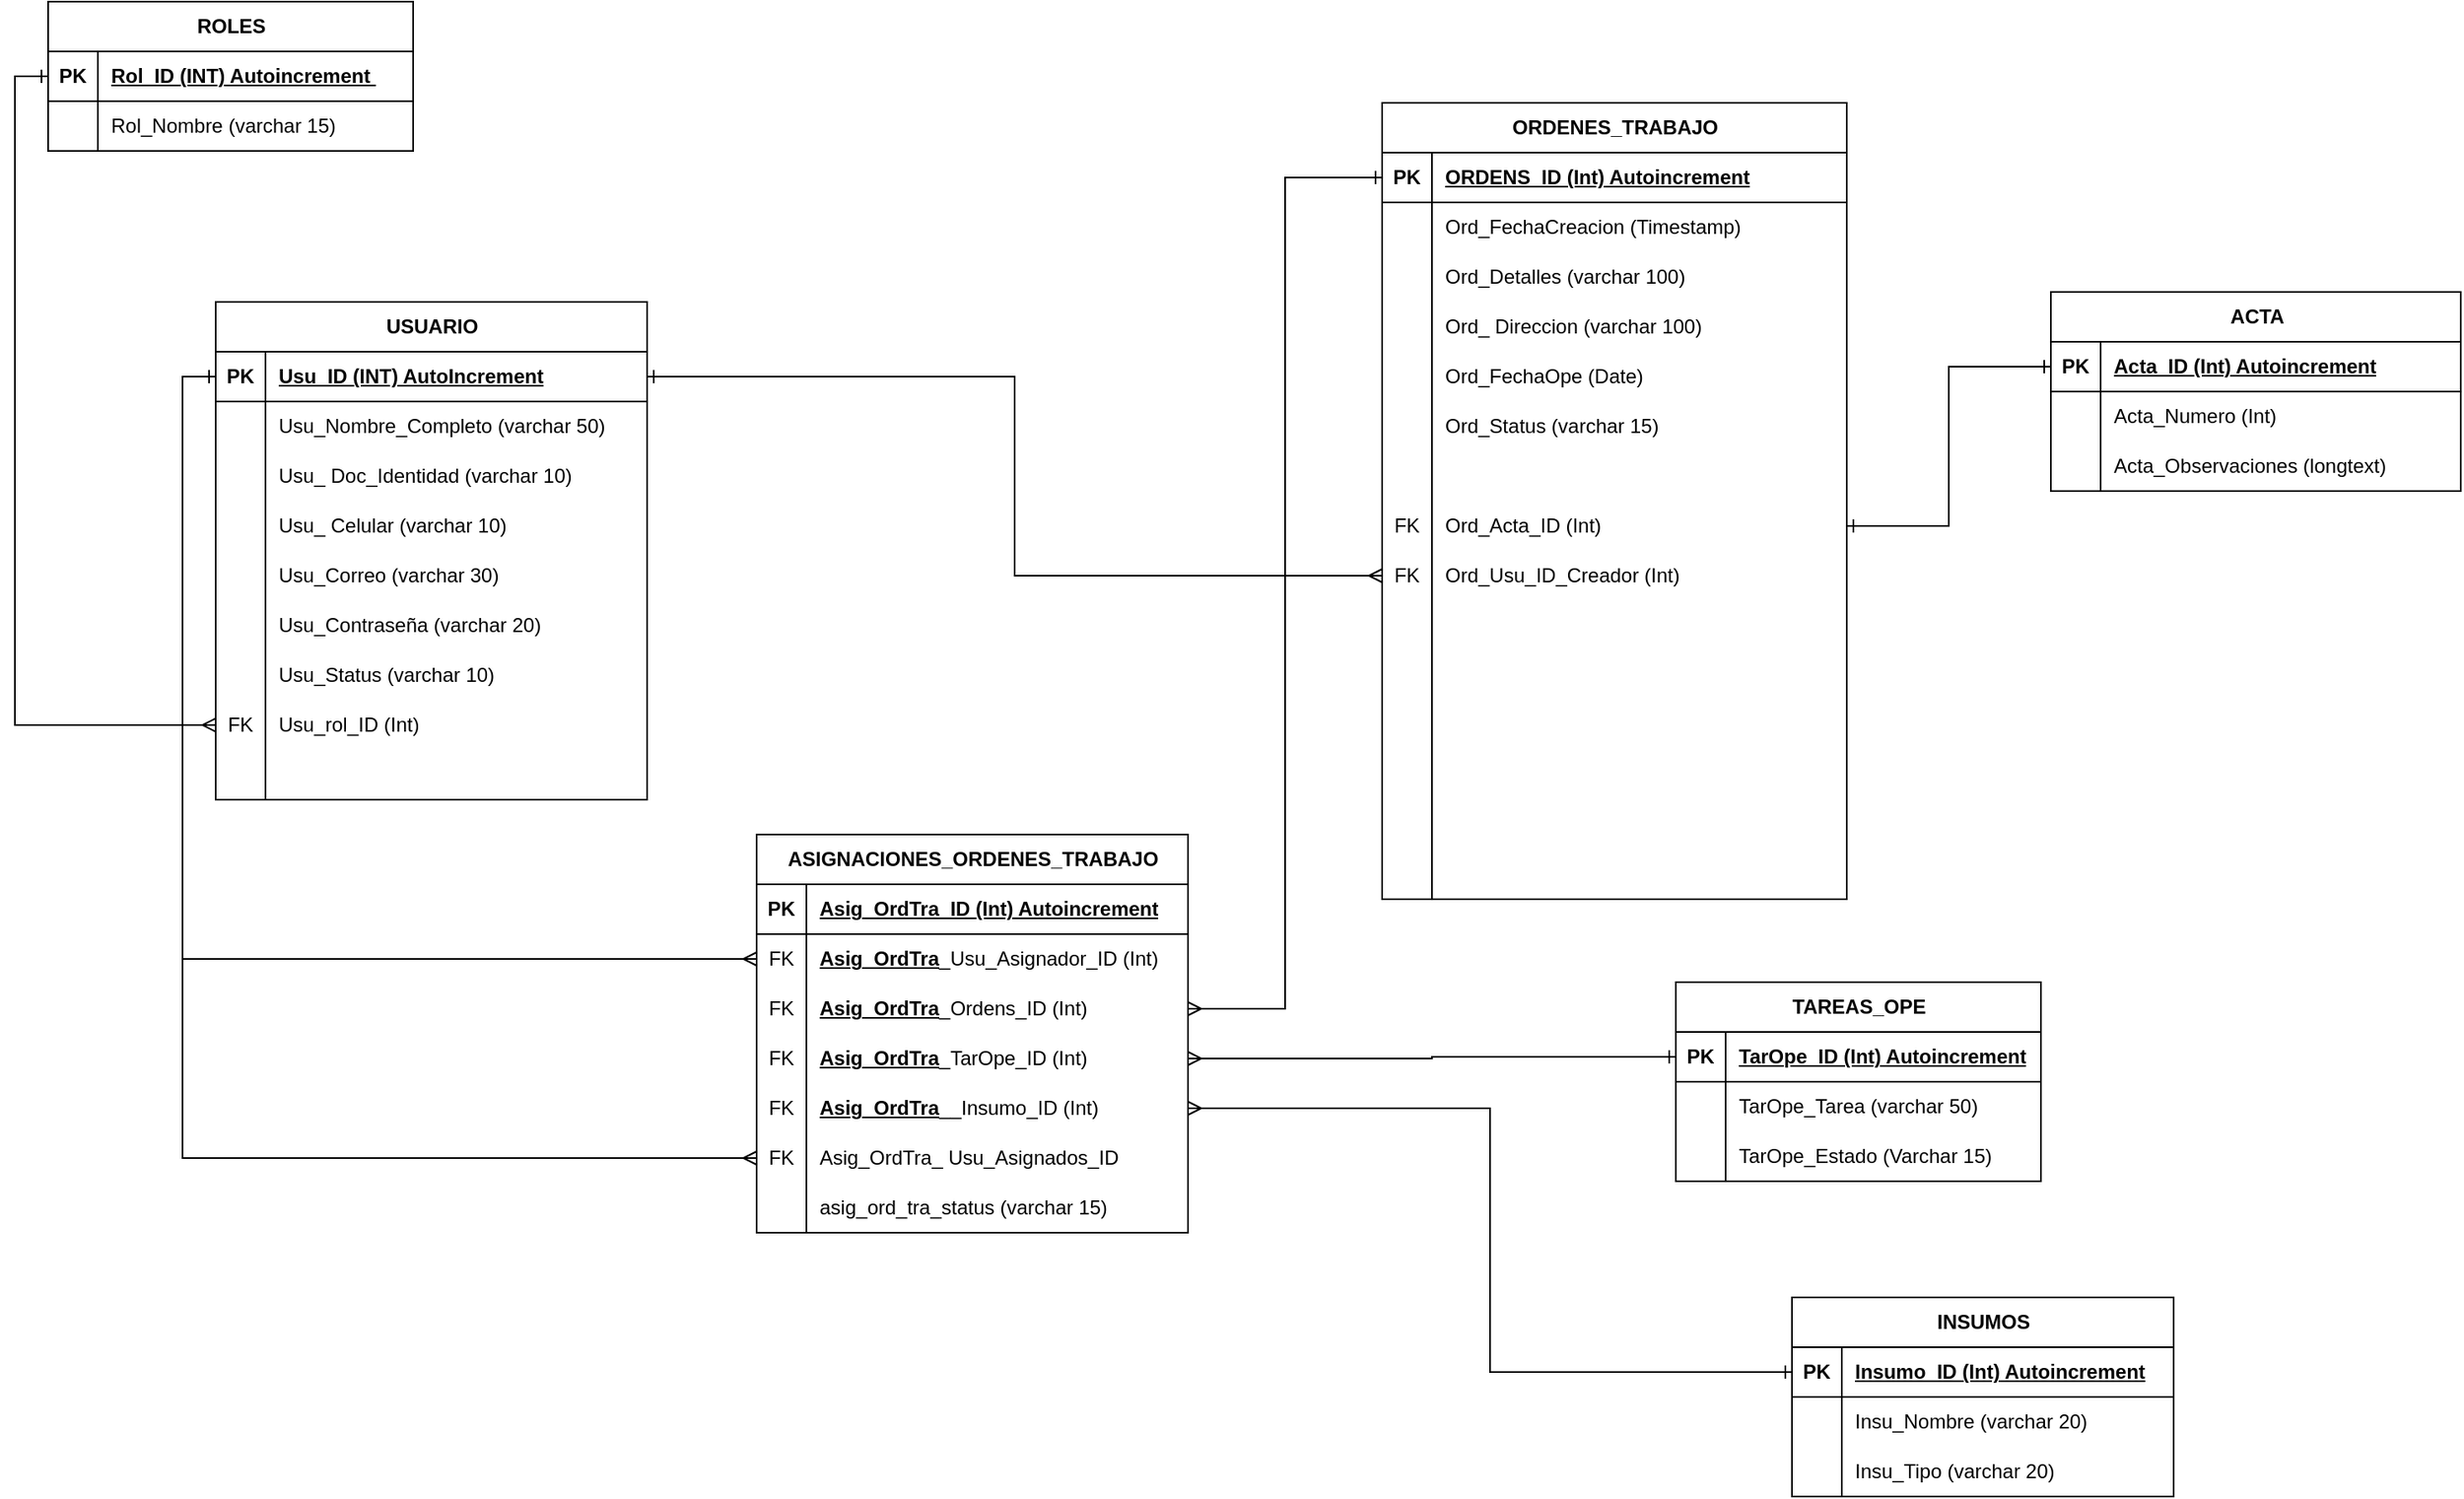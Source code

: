 <mxfile version="28.0.7">
  <diagram name="Página-1" id="JYZDpIAb-NuVrdVLog4q">
    <mxGraphModel dx="1773" dy="945" grid="0" gridSize="10" guides="1" tooltips="1" connect="1" arrows="1" fold="1" page="0" pageScale="1" pageWidth="1200" pageHeight="1920" background="none" math="0" shadow="0">
      <root>
        <mxCell id="0" />
        <mxCell id="1" parent="0" />
        <mxCell id="l03c7asjskJyUu1pIkQT-1" value="USUARIO" style="shape=table;startSize=30;container=1;collapsible=1;childLayout=tableLayout;fixedRows=1;rowLines=0;fontStyle=1;align=center;resizeLast=1;html=1;" parent="1" vertex="1">
          <mxGeometry x="180" y="230" width="260" height="300" as="geometry" />
        </mxCell>
        <mxCell id="l03c7asjskJyUu1pIkQT-2" value="" style="shape=tableRow;horizontal=0;startSize=0;swimlaneHead=0;swimlaneBody=0;fillColor=none;collapsible=0;dropTarget=0;points=[[0,0.5],[1,0.5]];portConstraint=eastwest;top=0;left=0;right=0;bottom=1;" parent="l03c7asjskJyUu1pIkQT-1" vertex="1">
          <mxGeometry y="30" width="260" height="30" as="geometry" />
        </mxCell>
        <mxCell id="l03c7asjskJyUu1pIkQT-3" value="PK" style="shape=partialRectangle;connectable=0;fillColor=none;top=0;left=0;bottom=0;right=0;fontStyle=1;overflow=hidden;whiteSpace=wrap;html=1;" parent="l03c7asjskJyUu1pIkQT-2" vertex="1">
          <mxGeometry width="30" height="30" as="geometry">
            <mxRectangle width="30" height="30" as="alternateBounds" />
          </mxGeometry>
        </mxCell>
        <mxCell id="l03c7asjskJyUu1pIkQT-4" value="Usu_ID (INT) AutoIncrement" style="shape=partialRectangle;connectable=0;fillColor=none;top=0;left=0;bottom=0;right=0;align=left;spacingLeft=6;fontStyle=5;overflow=hidden;whiteSpace=wrap;html=1;" parent="l03c7asjskJyUu1pIkQT-2" vertex="1">
          <mxGeometry x="30" width="230" height="30" as="geometry">
            <mxRectangle width="230" height="30" as="alternateBounds" />
          </mxGeometry>
        </mxCell>
        <mxCell id="l03c7asjskJyUu1pIkQT-5" value="" style="shape=tableRow;horizontal=0;startSize=0;swimlaneHead=0;swimlaneBody=0;fillColor=none;collapsible=0;dropTarget=0;points=[[0,0.5],[1,0.5]];portConstraint=eastwest;top=0;left=0;right=0;bottom=0;" parent="l03c7asjskJyUu1pIkQT-1" vertex="1">
          <mxGeometry y="60" width="260" height="30" as="geometry" />
        </mxCell>
        <mxCell id="l03c7asjskJyUu1pIkQT-6" value="" style="shape=partialRectangle;connectable=0;fillColor=none;top=0;left=0;bottom=0;right=0;editable=1;overflow=hidden;whiteSpace=wrap;html=1;" parent="l03c7asjskJyUu1pIkQT-5" vertex="1">
          <mxGeometry width="30" height="30" as="geometry">
            <mxRectangle width="30" height="30" as="alternateBounds" />
          </mxGeometry>
        </mxCell>
        <mxCell id="l03c7asjskJyUu1pIkQT-7" value="Usu_Nombre_Completo (varchar 50)" style="shape=partialRectangle;connectable=0;fillColor=none;top=0;left=0;bottom=0;right=0;align=left;spacingLeft=6;overflow=hidden;whiteSpace=wrap;html=1;" parent="l03c7asjskJyUu1pIkQT-5" vertex="1">
          <mxGeometry x="30" width="230" height="30" as="geometry">
            <mxRectangle width="230" height="30" as="alternateBounds" />
          </mxGeometry>
        </mxCell>
        <mxCell id="l03c7asjskJyUu1pIkQT-8" value="" style="shape=tableRow;horizontal=0;startSize=0;swimlaneHead=0;swimlaneBody=0;fillColor=none;collapsible=0;dropTarget=0;points=[[0,0.5],[1,0.5]];portConstraint=eastwest;top=0;left=0;right=0;bottom=0;" parent="l03c7asjskJyUu1pIkQT-1" vertex="1">
          <mxGeometry y="90" width="260" height="30" as="geometry" />
        </mxCell>
        <mxCell id="l03c7asjskJyUu1pIkQT-9" value="" style="shape=partialRectangle;connectable=0;fillColor=none;top=0;left=0;bottom=0;right=0;editable=1;overflow=hidden;whiteSpace=wrap;html=1;" parent="l03c7asjskJyUu1pIkQT-8" vertex="1">
          <mxGeometry width="30" height="30" as="geometry">
            <mxRectangle width="30" height="30" as="alternateBounds" />
          </mxGeometry>
        </mxCell>
        <mxCell id="l03c7asjskJyUu1pIkQT-10" value="Usu_ Doc_Identidad (varchar 10)" style="shape=partialRectangle;connectable=0;fillColor=none;top=0;left=0;bottom=0;right=0;align=left;spacingLeft=6;overflow=hidden;whiteSpace=wrap;html=1;" parent="l03c7asjskJyUu1pIkQT-8" vertex="1">
          <mxGeometry x="30" width="230" height="30" as="geometry">
            <mxRectangle width="230" height="30" as="alternateBounds" />
          </mxGeometry>
        </mxCell>
        <mxCell id="l03c7asjskJyUu1pIkQT-11" value="" style="shape=tableRow;horizontal=0;startSize=0;swimlaneHead=0;swimlaneBody=0;fillColor=none;collapsible=0;dropTarget=0;points=[[0,0.5],[1,0.5]];portConstraint=eastwest;top=0;left=0;right=0;bottom=0;" parent="l03c7asjskJyUu1pIkQT-1" vertex="1">
          <mxGeometry y="120" width="260" height="30" as="geometry" />
        </mxCell>
        <mxCell id="l03c7asjskJyUu1pIkQT-12" value="" style="shape=partialRectangle;connectable=0;fillColor=none;top=0;left=0;bottom=0;right=0;editable=1;overflow=hidden;whiteSpace=wrap;html=1;" parent="l03c7asjskJyUu1pIkQT-11" vertex="1">
          <mxGeometry width="30" height="30" as="geometry">
            <mxRectangle width="30" height="30" as="alternateBounds" />
          </mxGeometry>
        </mxCell>
        <mxCell id="l03c7asjskJyUu1pIkQT-13" value="Usu_ Celular (varchar 10)" style="shape=partialRectangle;connectable=0;fillColor=none;top=0;left=0;bottom=0;right=0;align=left;spacingLeft=6;overflow=hidden;whiteSpace=wrap;html=1;" parent="l03c7asjskJyUu1pIkQT-11" vertex="1">
          <mxGeometry x="30" width="230" height="30" as="geometry">
            <mxRectangle width="230" height="30" as="alternateBounds" />
          </mxGeometry>
        </mxCell>
        <mxCell id="l03c7asjskJyUu1pIkQT-14" style="shape=tableRow;horizontal=0;startSize=0;swimlaneHead=0;swimlaneBody=0;fillColor=none;collapsible=0;dropTarget=0;points=[[0,0.5],[1,0.5]];portConstraint=eastwest;top=0;left=0;right=0;bottom=0;" parent="l03c7asjskJyUu1pIkQT-1" vertex="1">
          <mxGeometry y="150" width="260" height="30" as="geometry" />
        </mxCell>
        <mxCell id="l03c7asjskJyUu1pIkQT-15" style="shape=partialRectangle;connectable=0;fillColor=none;top=0;left=0;bottom=0;right=0;editable=1;overflow=hidden;whiteSpace=wrap;html=1;" parent="l03c7asjskJyUu1pIkQT-14" vertex="1">
          <mxGeometry width="30" height="30" as="geometry">
            <mxRectangle width="30" height="30" as="alternateBounds" />
          </mxGeometry>
        </mxCell>
        <mxCell id="l03c7asjskJyUu1pIkQT-16" value="Usu_Correo (varchar 30)" style="shape=partialRectangle;connectable=0;fillColor=none;top=0;left=0;bottom=0;right=0;align=left;spacingLeft=6;overflow=hidden;whiteSpace=wrap;html=1;" parent="l03c7asjskJyUu1pIkQT-14" vertex="1">
          <mxGeometry x="30" width="230" height="30" as="geometry">
            <mxRectangle width="230" height="30" as="alternateBounds" />
          </mxGeometry>
        </mxCell>
        <mxCell id="l03c7asjskJyUu1pIkQT-17" style="shape=tableRow;horizontal=0;startSize=0;swimlaneHead=0;swimlaneBody=0;fillColor=none;collapsible=0;dropTarget=0;points=[[0,0.5],[1,0.5]];portConstraint=eastwest;top=0;left=0;right=0;bottom=0;" parent="l03c7asjskJyUu1pIkQT-1" vertex="1">
          <mxGeometry y="180" width="260" height="30" as="geometry" />
        </mxCell>
        <mxCell id="l03c7asjskJyUu1pIkQT-18" style="shape=partialRectangle;connectable=0;fillColor=none;top=0;left=0;bottom=0;right=0;editable=1;overflow=hidden;whiteSpace=wrap;html=1;" parent="l03c7asjskJyUu1pIkQT-17" vertex="1">
          <mxGeometry width="30" height="30" as="geometry">
            <mxRectangle width="30" height="30" as="alternateBounds" />
          </mxGeometry>
        </mxCell>
        <mxCell id="l03c7asjskJyUu1pIkQT-19" value="Usu_Contraseña (varchar 20)" style="shape=partialRectangle;connectable=0;fillColor=none;top=0;left=0;bottom=0;right=0;align=left;spacingLeft=6;overflow=hidden;whiteSpace=wrap;html=1;" parent="l03c7asjskJyUu1pIkQT-17" vertex="1">
          <mxGeometry x="30" width="230" height="30" as="geometry">
            <mxRectangle width="230" height="30" as="alternateBounds" />
          </mxGeometry>
        </mxCell>
        <mxCell id="l03c7asjskJyUu1pIkQT-20" style="shape=tableRow;horizontal=0;startSize=0;swimlaneHead=0;swimlaneBody=0;fillColor=none;collapsible=0;dropTarget=0;points=[[0,0.5],[1,0.5]];portConstraint=eastwest;top=0;left=0;right=0;bottom=0;" parent="l03c7asjskJyUu1pIkQT-1" vertex="1">
          <mxGeometry y="210" width="260" height="30" as="geometry" />
        </mxCell>
        <mxCell id="l03c7asjskJyUu1pIkQT-21" style="shape=partialRectangle;connectable=0;fillColor=none;top=0;left=0;bottom=0;right=0;editable=1;overflow=hidden;whiteSpace=wrap;html=1;" parent="l03c7asjskJyUu1pIkQT-20" vertex="1">
          <mxGeometry width="30" height="30" as="geometry">
            <mxRectangle width="30" height="30" as="alternateBounds" />
          </mxGeometry>
        </mxCell>
        <mxCell id="l03c7asjskJyUu1pIkQT-22" value="Usu_Status (varchar 10)" style="shape=partialRectangle;connectable=0;fillColor=none;top=0;left=0;bottom=0;right=0;align=left;spacingLeft=6;overflow=hidden;whiteSpace=wrap;html=1;" parent="l03c7asjskJyUu1pIkQT-20" vertex="1">
          <mxGeometry x="30" width="230" height="30" as="geometry">
            <mxRectangle width="230" height="30" as="alternateBounds" />
          </mxGeometry>
        </mxCell>
        <mxCell id="l03c7asjskJyUu1pIkQT-23" style="shape=tableRow;horizontal=0;startSize=0;swimlaneHead=0;swimlaneBody=0;fillColor=none;collapsible=0;dropTarget=0;points=[[0,0.5],[1,0.5]];portConstraint=eastwest;top=0;left=0;right=0;bottom=0;" parent="l03c7asjskJyUu1pIkQT-1" vertex="1">
          <mxGeometry y="240" width="260" height="30" as="geometry" />
        </mxCell>
        <mxCell id="l03c7asjskJyUu1pIkQT-24" value="FK" style="shape=partialRectangle;connectable=0;fillColor=none;top=0;left=0;bottom=0;right=0;editable=1;overflow=hidden;whiteSpace=wrap;html=1;" parent="l03c7asjskJyUu1pIkQT-23" vertex="1">
          <mxGeometry width="30" height="30" as="geometry">
            <mxRectangle width="30" height="30" as="alternateBounds" />
          </mxGeometry>
        </mxCell>
        <mxCell id="l03c7asjskJyUu1pIkQT-25" value="Usu_rol_ID (Int)" style="shape=partialRectangle;connectable=0;fillColor=none;top=0;left=0;bottom=0;right=0;align=left;spacingLeft=6;overflow=hidden;whiteSpace=wrap;html=1;" parent="l03c7asjskJyUu1pIkQT-23" vertex="1">
          <mxGeometry x="30" width="230" height="30" as="geometry">
            <mxRectangle width="230" height="30" as="alternateBounds" />
          </mxGeometry>
        </mxCell>
        <mxCell id="l03c7asjskJyUu1pIkQT-26" style="shape=tableRow;horizontal=0;startSize=0;swimlaneHead=0;swimlaneBody=0;fillColor=none;collapsible=0;dropTarget=0;points=[[0,0.5],[1,0.5]];portConstraint=eastwest;top=0;left=0;right=0;bottom=0;" parent="l03c7asjskJyUu1pIkQT-1" vertex="1">
          <mxGeometry y="270" width="260" height="30" as="geometry" />
        </mxCell>
        <mxCell id="l03c7asjskJyUu1pIkQT-27" style="shape=partialRectangle;connectable=0;fillColor=none;top=0;left=0;bottom=0;right=0;editable=1;overflow=hidden;whiteSpace=wrap;html=1;" parent="l03c7asjskJyUu1pIkQT-26" vertex="1">
          <mxGeometry width="30" height="30" as="geometry">
            <mxRectangle width="30" height="30" as="alternateBounds" />
          </mxGeometry>
        </mxCell>
        <mxCell id="l03c7asjskJyUu1pIkQT-28" style="shape=partialRectangle;connectable=0;fillColor=none;top=0;left=0;bottom=0;right=0;align=left;spacingLeft=6;overflow=hidden;whiteSpace=wrap;html=1;" parent="l03c7asjskJyUu1pIkQT-26" vertex="1">
          <mxGeometry x="30" width="230" height="30" as="geometry">
            <mxRectangle width="230" height="30" as="alternateBounds" />
          </mxGeometry>
        </mxCell>
        <mxCell id="l03c7asjskJyUu1pIkQT-29" value="ROLES" style="shape=table;startSize=30;container=1;collapsible=1;childLayout=tableLayout;fixedRows=1;rowLines=0;fontStyle=1;align=center;resizeLast=1;html=1;" parent="1" vertex="1">
          <mxGeometry x="79" y="49" width="220" height="90" as="geometry" />
        </mxCell>
        <mxCell id="l03c7asjskJyUu1pIkQT-30" value="" style="shape=tableRow;horizontal=0;startSize=0;swimlaneHead=0;swimlaneBody=0;fillColor=none;collapsible=0;dropTarget=0;points=[[0,0.5],[1,0.5]];portConstraint=eastwest;top=0;left=0;right=0;bottom=1;" parent="l03c7asjskJyUu1pIkQT-29" vertex="1">
          <mxGeometry y="30" width="220" height="30" as="geometry" />
        </mxCell>
        <mxCell id="l03c7asjskJyUu1pIkQT-31" value="PK" style="shape=partialRectangle;connectable=0;fillColor=none;top=0;left=0;bottom=0;right=0;fontStyle=1;overflow=hidden;whiteSpace=wrap;html=1;" parent="l03c7asjskJyUu1pIkQT-30" vertex="1">
          <mxGeometry width="30" height="30" as="geometry">
            <mxRectangle width="30" height="30" as="alternateBounds" />
          </mxGeometry>
        </mxCell>
        <mxCell id="l03c7asjskJyUu1pIkQT-32" value="Rol_ID (INT) Autoincrement&amp;nbsp;" style="shape=partialRectangle;connectable=0;fillColor=none;top=0;left=0;bottom=0;right=0;align=left;spacingLeft=6;fontStyle=5;overflow=hidden;whiteSpace=wrap;html=1;" parent="l03c7asjskJyUu1pIkQT-30" vertex="1">
          <mxGeometry x="30" width="190" height="30" as="geometry">
            <mxRectangle width="190" height="30" as="alternateBounds" />
          </mxGeometry>
        </mxCell>
        <mxCell id="l03c7asjskJyUu1pIkQT-33" value="" style="shape=tableRow;horizontal=0;startSize=0;swimlaneHead=0;swimlaneBody=0;fillColor=none;collapsible=0;dropTarget=0;points=[[0,0.5],[1,0.5]];portConstraint=eastwest;top=0;left=0;right=0;bottom=0;" parent="l03c7asjskJyUu1pIkQT-29" vertex="1">
          <mxGeometry y="60" width="220" height="30" as="geometry" />
        </mxCell>
        <mxCell id="l03c7asjskJyUu1pIkQT-34" value="" style="shape=partialRectangle;connectable=0;fillColor=none;top=0;left=0;bottom=0;right=0;editable=1;overflow=hidden;whiteSpace=wrap;html=1;" parent="l03c7asjskJyUu1pIkQT-33" vertex="1">
          <mxGeometry width="30" height="30" as="geometry">
            <mxRectangle width="30" height="30" as="alternateBounds" />
          </mxGeometry>
        </mxCell>
        <mxCell id="l03c7asjskJyUu1pIkQT-35" value="Rol_Nombre (varchar 15)" style="shape=partialRectangle;connectable=0;fillColor=none;top=0;left=0;bottom=0;right=0;align=left;spacingLeft=6;overflow=hidden;whiteSpace=wrap;html=1;" parent="l03c7asjskJyUu1pIkQT-33" vertex="1">
          <mxGeometry x="30" width="190" height="30" as="geometry">
            <mxRectangle width="190" height="30" as="alternateBounds" />
          </mxGeometry>
        </mxCell>
        <mxCell id="l03c7asjskJyUu1pIkQT-42" style="edgeStyle=orthogonalEdgeStyle;rounded=0;orthogonalLoop=1;jettySize=auto;html=1;entryX=0;entryY=0.5;entryDx=0;entryDy=0;endArrow=ERone;endFill=0;startArrow=ERmany;startFill=0;exitX=0;exitY=0.5;exitDx=0;exitDy=0;" parent="1" source="l03c7asjskJyUu1pIkQT-23" target="l03c7asjskJyUu1pIkQT-30" edge="1">
          <mxGeometry relative="1" as="geometry" />
        </mxCell>
        <mxCell id="l03c7asjskJyUu1pIkQT-43" value="ORDENES_TRABAJO" style="shape=table;startSize=30;container=1;collapsible=1;childLayout=tableLayout;fixedRows=1;rowLines=0;fontStyle=1;align=center;resizeLast=1;html=1;" parent="1" vertex="1">
          <mxGeometry x="883" y="110" width="280" height="480" as="geometry" />
        </mxCell>
        <mxCell id="l03c7asjskJyUu1pIkQT-44" value="" style="shape=tableRow;horizontal=0;startSize=0;swimlaneHead=0;swimlaneBody=0;fillColor=none;collapsible=0;dropTarget=0;points=[[0,0.5],[1,0.5]];portConstraint=eastwest;top=0;left=0;right=0;bottom=1;" parent="l03c7asjskJyUu1pIkQT-43" vertex="1">
          <mxGeometry y="30" width="280" height="30" as="geometry" />
        </mxCell>
        <mxCell id="l03c7asjskJyUu1pIkQT-45" value="PK" style="shape=partialRectangle;connectable=0;fillColor=none;top=0;left=0;bottom=0;right=0;fontStyle=1;overflow=hidden;whiteSpace=wrap;html=1;" parent="l03c7asjskJyUu1pIkQT-44" vertex="1">
          <mxGeometry width="30" height="30" as="geometry">
            <mxRectangle width="30" height="30" as="alternateBounds" />
          </mxGeometry>
        </mxCell>
        <mxCell id="l03c7asjskJyUu1pIkQT-46" value="ORDENS_ID (Int) Autoincrement" style="shape=partialRectangle;connectable=0;fillColor=none;top=0;left=0;bottom=0;right=0;align=left;spacingLeft=6;fontStyle=5;overflow=hidden;whiteSpace=wrap;html=1;" parent="l03c7asjskJyUu1pIkQT-44" vertex="1">
          <mxGeometry x="30" width="250" height="30" as="geometry">
            <mxRectangle width="250" height="30" as="alternateBounds" />
          </mxGeometry>
        </mxCell>
        <mxCell id="l03c7asjskJyUu1pIkQT-47" value="" style="shape=tableRow;horizontal=0;startSize=0;swimlaneHead=0;swimlaneBody=0;fillColor=none;collapsible=0;dropTarget=0;points=[[0,0.5],[1,0.5]];portConstraint=eastwest;top=0;left=0;right=0;bottom=0;" parent="l03c7asjskJyUu1pIkQT-43" vertex="1">
          <mxGeometry y="60" width="280" height="30" as="geometry" />
        </mxCell>
        <mxCell id="l03c7asjskJyUu1pIkQT-48" value="" style="shape=partialRectangle;connectable=0;fillColor=none;top=0;left=0;bottom=0;right=0;editable=1;overflow=hidden;whiteSpace=wrap;html=1;" parent="l03c7asjskJyUu1pIkQT-47" vertex="1">
          <mxGeometry width="30" height="30" as="geometry">
            <mxRectangle width="30" height="30" as="alternateBounds" />
          </mxGeometry>
        </mxCell>
        <mxCell id="l03c7asjskJyUu1pIkQT-49" value="Ord_FechaCreacion (Timestamp)" style="shape=partialRectangle;connectable=0;fillColor=none;top=0;left=0;bottom=0;right=0;align=left;spacingLeft=6;overflow=hidden;whiteSpace=wrap;html=1;" parent="l03c7asjskJyUu1pIkQT-47" vertex="1">
          <mxGeometry x="30" width="250" height="30" as="geometry">
            <mxRectangle width="250" height="30" as="alternateBounds" />
          </mxGeometry>
        </mxCell>
        <mxCell id="l03c7asjskJyUu1pIkQT-50" value="" style="shape=tableRow;horizontal=0;startSize=0;swimlaneHead=0;swimlaneBody=0;fillColor=none;collapsible=0;dropTarget=0;points=[[0,0.5],[1,0.5]];portConstraint=eastwest;top=0;left=0;right=0;bottom=0;" parent="l03c7asjskJyUu1pIkQT-43" vertex="1">
          <mxGeometry y="90" width="280" height="30" as="geometry" />
        </mxCell>
        <mxCell id="l03c7asjskJyUu1pIkQT-51" value="" style="shape=partialRectangle;connectable=0;fillColor=none;top=0;left=0;bottom=0;right=0;editable=1;overflow=hidden;whiteSpace=wrap;html=1;" parent="l03c7asjskJyUu1pIkQT-50" vertex="1">
          <mxGeometry width="30" height="30" as="geometry">
            <mxRectangle width="30" height="30" as="alternateBounds" />
          </mxGeometry>
        </mxCell>
        <mxCell id="l03c7asjskJyUu1pIkQT-52" value="Ord_Detalles (varchar 100)" style="shape=partialRectangle;connectable=0;fillColor=none;top=0;left=0;bottom=0;right=0;align=left;spacingLeft=6;overflow=hidden;whiteSpace=wrap;html=1;" parent="l03c7asjskJyUu1pIkQT-50" vertex="1">
          <mxGeometry x="30" width="250" height="30" as="geometry">
            <mxRectangle width="250" height="30" as="alternateBounds" />
          </mxGeometry>
        </mxCell>
        <mxCell id="l03c7asjskJyUu1pIkQT-53" value="" style="shape=tableRow;horizontal=0;startSize=0;swimlaneHead=0;swimlaneBody=0;fillColor=none;collapsible=0;dropTarget=0;points=[[0,0.5],[1,0.5]];portConstraint=eastwest;top=0;left=0;right=0;bottom=0;" parent="l03c7asjskJyUu1pIkQT-43" vertex="1">
          <mxGeometry y="120" width="280" height="30" as="geometry" />
        </mxCell>
        <mxCell id="l03c7asjskJyUu1pIkQT-54" value="" style="shape=partialRectangle;connectable=0;fillColor=none;top=0;left=0;bottom=0;right=0;editable=1;overflow=hidden;whiteSpace=wrap;html=1;" parent="l03c7asjskJyUu1pIkQT-53" vertex="1">
          <mxGeometry width="30" height="30" as="geometry">
            <mxRectangle width="30" height="30" as="alternateBounds" />
          </mxGeometry>
        </mxCell>
        <mxCell id="l03c7asjskJyUu1pIkQT-55" value="Ord_ Direccion (varchar 100)" style="shape=partialRectangle;connectable=0;fillColor=none;top=0;left=0;bottom=0;right=0;align=left;spacingLeft=6;overflow=hidden;whiteSpace=wrap;html=1;" parent="l03c7asjskJyUu1pIkQT-53" vertex="1">
          <mxGeometry x="30" width="250" height="30" as="geometry">
            <mxRectangle width="250" height="30" as="alternateBounds" />
          </mxGeometry>
        </mxCell>
        <mxCell id="l03c7asjskJyUu1pIkQT-79" style="shape=tableRow;horizontal=0;startSize=0;swimlaneHead=0;swimlaneBody=0;fillColor=none;collapsible=0;dropTarget=0;points=[[0,0.5],[1,0.5]];portConstraint=eastwest;top=0;left=0;right=0;bottom=0;" parent="l03c7asjskJyUu1pIkQT-43" vertex="1">
          <mxGeometry y="150" width="280" height="30" as="geometry" />
        </mxCell>
        <mxCell id="l03c7asjskJyUu1pIkQT-80" style="shape=partialRectangle;connectable=0;fillColor=none;top=0;left=0;bottom=0;right=0;editable=1;overflow=hidden;whiteSpace=wrap;html=1;" parent="l03c7asjskJyUu1pIkQT-79" vertex="1">
          <mxGeometry width="30" height="30" as="geometry">
            <mxRectangle width="30" height="30" as="alternateBounds" />
          </mxGeometry>
        </mxCell>
        <mxCell id="l03c7asjskJyUu1pIkQT-81" value="Ord_FechaOpe (Date)" style="shape=partialRectangle;connectable=0;fillColor=none;top=0;left=0;bottom=0;right=0;align=left;spacingLeft=6;overflow=hidden;whiteSpace=wrap;html=1;" parent="l03c7asjskJyUu1pIkQT-79" vertex="1">
          <mxGeometry x="30" width="250" height="30" as="geometry">
            <mxRectangle width="250" height="30" as="alternateBounds" />
          </mxGeometry>
        </mxCell>
        <mxCell id="l03c7asjskJyUu1pIkQT-82" style="shape=tableRow;horizontal=0;startSize=0;swimlaneHead=0;swimlaneBody=0;fillColor=none;collapsible=0;dropTarget=0;points=[[0,0.5],[1,0.5]];portConstraint=eastwest;top=0;left=0;right=0;bottom=0;" parent="l03c7asjskJyUu1pIkQT-43" vertex="1">
          <mxGeometry y="180" width="280" height="30" as="geometry" />
        </mxCell>
        <mxCell id="l03c7asjskJyUu1pIkQT-83" style="shape=partialRectangle;connectable=0;fillColor=none;top=0;left=0;bottom=0;right=0;editable=1;overflow=hidden;whiteSpace=wrap;html=1;" parent="l03c7asjskJyUu1pIkQT-82" vertex="1">
          <mxGeometry width="30" height="30" as="geometry">
            <mxRectangle width="30" height="30" as="alternateBounds" />
          </mxGeometry>
        </mxCell>
        <mxCell id="l03c7asjskJyUu1pIkQT-84" value="Ord_Status (varchar 15)" style="shape=partialRectangle;connectable=0;fillColor=none;top=0;left=0;bottom=0;right=0;align=left;spacingLeft=6;overflow=hidden;whiteSpace=wrap;html=1;" parent="l03c7asjskJyUu1pIkQT-82" vertex="1">
          <mxGeometry x="30" width="250" height="30" as="geometry">
            <mxRectangle width="250" height="30" as="alternateBounds" />
          </mxGeometry>
        </mxCell>
        <mxCell id="l03c7asjskJyUu1pIkQT-85" style="shape=tableRow;horizontal=0;startSize=0;swimlaneHead=0;swimlaneBody=0;fillColor=none;collapsible=0;dropTarget=0;points=[[0,0.5],[1,0.5]];portConstraint=eastwest;top=0;left=0;right=0;bottom=0;" parent="l03c7asjskJyUu1pIkQT-43" vertex="1">
          <mxGeometry y="210" width="280" height="30" as="geometry" />
        </mxCell>
        <mxCell id="l03c7asjskJyUu1pIkQT-86" value="" style="shape=partialRectangle;connectable=0;fillColor=none;top=0;left=0;bottom=0;right=0;editable=1;overflow=hidden;whiteSpace=wrap;html=1;" parent="l03c7asjskJyUu1pIkQT-85" vertex="1">
          <mxGeometry width="30" height="30" as="geometry">
            <mxRectangle width="30" height="30" as="alternateBounds" />
          </mxGeometry>
        </mxCell>
        <mxCell id="l03c7asjskJyUu1pIkQT-87" value="" style="shape=partialRectangle;connectable=0;fillColor=none;top=0;left=0;bottom=0;right=0;align=left;spacingLeft=6;overflow=hidden;whiteSpace=wrap;html=1;" parent="l03c7asjskJyUu1pIkQT-85" vertex="1">
          <mxGeometry x="30" width="250" height="30" as="geometry">
            <mxRectangle width="250" height="30" as="alternateBounds" />
          </mxGeometry>
        </mxCell>
        <mxCell id="l03c7asjskJyUu1pIkQT-88" style="shape=tableRow;horizontal=0;startSize=0;swimlaneHead=0;swimlaneBody=0;fillColor=none;collapsible=0;dropTarget=0;points=[[0,0.5],[1,0.5]];portConstraint=eastwest;top=0;left=0;right=0;bottom=0;" parent="l03c7asjskJyUu1pIkQT-43" vertex="1">
          <mxGeometry y="240" width="280" height="30" as="geometry" />
        </mxCell>
        <mxCell id="l03c7asjskJyUu1pIkQT-89" value="FK" style="shape=partialRectangle;connectable=0;fillColor=none;top=0;left=0;bottom=0;right=0;editable=1;overflow=hidden;whiteSpace=wrap;html=1;" parent="l03c7asjskJyUu1pIkQT-88" vertex="1">
          <mxGeometry width="30" height="30" as="geometry">
            <mxRectangle width="30" height="30" as="alternateBounds" />
          </mxGeometry>
        </mxCell>
        <mxCell id="l03c7asjskJyUu1pIkQT-90" value="Ord_Acta_ID (Int)" style="shape=partialRectangle;connectable=0;fillColor=none;top=0;left=0;bottom=0;right=0;align=left;spacingLeft=6;overflow=hidden;whiteSpace=wrap;html=1;" parent="l03c7asjskJyUu1pIkQT-88" vertex="1">
          <mxGeometry x="30" width="250" height="30" as="geometry">
            <mxRectangle width="250" height="30" as="alternateBounds" />
          </mxGeometry>
        </mxCell>
        <mxCell id="l03c7asjskJyUu1pIkQT-91" style="shape=tableRow;horizontal=0;startSize=0;swimlaneHead=0;swimlaneBody=0;fillColor=none;collapsible=0;dropTarget=0;points=[[0,0.5],[1,0.5]];portConstraint=eastwest;top=0;left=0;right=0;bottom=0;" parent="l03c7asjskJyUu1pIkQT-43" vertex="1">
          <mxGeometry y="270" width="280" height="30" as="geometry" />
        </mxCell>
        <mxCell id="l03c7asjskJyUu1pIkQT-92" value="FK" style="shape=partialRectangle;connectable=0;fillColor=none;top=0;left=0;bottom=0;right=0;editable=1;overflow=hidden;whiteSpace=wrap;html=1;" parent="l03c7asjskJyUu1pIkQT-91" vertex="1">
          <mxGeometry width="30" height="30" as="geometry">
            <mxRectangle width="30" height="30" as="alternateBounds" />
          </mxGeometry>
        </mxCell>
        <mxCell id="l03c7asjskJyUu1pIkQT-93" value="Ord_Usu_ID_Creador (Int)" style="shape=partialRectangle;connectable=0;fillColor=none;top=0;left=0;bottom=0;right=0;align=left;spacingLeft=6;overflow=hidden;whiteSpace=wrap;html=1;" parent="l03c7asjskJyUu1pIkQT-91" vertex="1">
          <mxGeometry x="30" width="250" height="30" as="geometry">
            <mxRectangle width="250" height="30" as="alternateBounds" />
          </mxGeometry>
        </mxCell>
        <mxCell id="GOvHmdUmSvBLtoNfEEm--1" style="shape=tableRow;horizontal=0;startSize=0;swimlaneHead=0;swimlaneBody=0;fillColor=none;collapsible=0;dropTarget=0;points=[[0,0.5],[1,0.5]];portConstraint=eastwest;top=0;left=0;right=0;bottom=0;" parent="l03c7asjskJyUu1pIkQT-43" vertex="1">
          <mxGeometry y="300" width="280" height="30" as="geometry" />
        </mxCell>
        <mxCell id="GOvHmdUmSvBLtoNfEEm--2" style="shape=partialRectangle;connectable=0;fillColor=none;top=0;left=0;bottom=0;right=0;editable=1;overflow=hidden;whiteSpace=wrap;html=1;" parent="GOvHmdUmSvBLtoNfEEm--1" vertex="1">
          <mxGeometry width="30" height="30" as="geometry">
            <mxRectangle width="30" height="30" as="alternateBounds" />
          </mxGeometry>
        </mxCell>
        <mxCell id="GOvHmdUmSvBLtoNfEEm--3" value="" style="shape=partialRectangle;connectable=0;fillColor=none;top=0;left=0;bottom=0;right=0;align=left;spacingLeft=6;overflow=hidden;whiteSpace=wrap;html=1;" parent="GOvHmdUmSvBLtoNfEEm--1" vertex="1">
          <mxGeometry x="30" width="250" height="30" as="geometry">
            <mxRectangle width="250" height="30" as="alternateBounds" />
          </mxGeometry>
        </mxCell>
        <mxCell id="GOvHmdUmSvBLtoNfEEm--4" style="shape=tableRow;horizontal=0;startSize=0;swimlaneHead=0;swimlaneBody=0;fillColor=none;collapsible=0;dropTarget=0;points=[[0,0.5],[1,0.5]];portConstraint=eastwest;top=0;left=0;right=0;bottom=0;" parent="l03c7asjskJyUu1pIkQT-43" vertex="1">
          <mxGeometry y="330" width="280" height="30" as="geometry" />
        </mxCell>
        <mxCell id="GOvHmdUmSvBLtoNfEEm--5" style="shape=partialRectangle;connectable=0;fillColor=none;top=0;left=0;bottom=0;right=0;editable=1;overflow=hidden;whiteSpace=wrap;html=1;" parent="GOvHmdUmSvBLtoNfEEm--4" vertex="1">
          <mxGeometry width="30" height="30" as="geometry">
            <mxRectangle width="30" height="30" as="alternateBounds" />
          </mxGeometry>
        </mxCell>
        <mxCell id="GOvHmdUmSvBLtoNfEEm--6" style="shape=partialRectangle;connectable=0;fillColor=none;top=0;left=0;bottom=0;right=0;align=left;spacingLeft=6;overflow=hidden;whiteSpace=wrap;html=1;" parent="GOvHmdUmSvBLtoNfEEm--4" vertex="1">
          <mxGeometry x="30" width="250" height="30" as="geometry">
            <mxRectangle width="250" height="30" as="alternateBounds" />
          </mxGeometry>
        </mxCell>
        <mxCell id="GOvHmdUmSvBLtoNfEEm--7" style="shape=tableRow;horizontal=0;startSize=0;swimlaneHead=0;swimlaneBody=0;fillColor=none;collapsible=0;dropTarget=0;points=[[0,0.5],[1,0.5]];portConstraint=eastwest;top=0;left=0;right=0;bottom=0;" parent="l03c7asjskJyUu1pIkQT-43" vertex="1">
          <mxGeometry y="360" width="280" height="30" as="geometry" />
        </mxCell>
        <mxCell id="GOvHmdUmSvBLtoNfEEm--8" style="shape=partialRectangle;connectable=0;fillColor=none;top=0;left=0;bottom=0;right=0;editable=1;overflow=hidden;whiteSpace=wrap;html=1;" parent="GOvHmdUmSvBLtoNfEEm--7" vertex="1">
          <mxGeometry width="30" height="30" as="geometry">
            <mxRectangle width="30" height="30" as="alternateBounds" />
          </mxGeometry>
        </mxCell>
        <mxCell id="GOvHmdUmSvBLtoNfEEm--9" style="shape=partialRectangle;connectable=0;fillColor=none;top=0;left=0;bottom=0;right=0;align=left;spacingLeft=6;overflow=hidden;whiteSpace=wrap;html=1;" parent="GOvHmdUmSvBLtoNfEEm--7" vertex="1">
          <mxGeometry x="30" width="250" height="30" as="geometry">
            <mxRectangle width="250" height="30" as="alternateBounds" />
          </mxGeometry>
        </mxCell>
        <mxCell id="GOvHmdUmSvBLtoNfEEm--10" style="shape=tableRow;horizontal=0;startSize=0;swimlaneHead=0;swimlaneBody=0;fillColor=none;collapsible=0;dropTarget=0;points=[[0,0.5],[1,0.5]];portConstraint=eastwest;top=0;left=0;right=0;bottom=0;" parent="l03c7asjskJyUu1pIkQT-43" vertex="1">
          <mxGeometry y="390" width="280" height="30" as="geometry" />
        </mxCell>
        <mxCell id="GOvHmdUmSvBLtoNfEEm--11" style="shape=partialRectangle;connectable=0;fillColor=none;top=0;left=0;bottom=0;right=0;editable=1;overflow=hidden;whiteSpace=wrap;html=1;" parent="GOvHmdUmSvBLtoNfEEm--10" vertex="1">
          <mxGeometry width="30" height="30" as="geometry">
            <mxRectangle width="30" height="30" as="alternateBounds" />
          </mxGeometry>
        </mxCell>
        <mxCell id="GOvHmdUmSvBLtoNfEEm--12" style="shape=partialRectangle;connectable=0;fillColor=none;top=0;left=0;bottom=0;right=0;align=left;spacingLeft=6;overflow=hidden;whiteSpace=wrap;html=1;" parent="GOvHmdUmSvBLtoNfEEm--10" vertex="1">
          <mxGeometry x="30" width="250" height="30" as="geometry">
            <mxRectangle width="250" height="30" as="alternateBounds" />
          </mxGeometry>
        </mxCell>
        <mxCell id="GOvHmdUmSvBLtoNfEEm--13" style="shape=tableRow;horizontal=0;startSize=0;swimlaneHead=0;swimlaneBody=0;fillColor=none;collapsible=0;dropTarget=0;points=[[0,0.5],[1,0.5]];portConstraint=eastwest;top=0;left=0;right=0;bottom=0;" parent="l03c7asjskJyUu1pIkQT-43" vertex="1">
          <mxGeometry y="420" width="280" height="30" as="geometry" />
        </mxCell>
        <mxCell id="GOvHmdUmSvBLtoNfEEm--14" style="shape=partialRectangle;connectable=0;fillColor=none;top=0;left=0;bottom=0;right=0;editable=1;overflow=hidden;whiteSpace=wrap;html=1;" parent="GOvHmdUmSvBLtoNfEEm--13" vertex="1">
          <mxGeometry width="30" height="30" as="geometry">
            <mxRectangle width="30" height="30" as="alternateBounds" />
          </mxGeometry>
        </mxCell>
        <mxCell id="GOvHmdUmSvBLtoNfEEm--15" style="shape=partialRectangle;connectable=0;fillColor=none;top=0;left=0;bottom=0;right=0;align=left;spacingLeft=6;overflow=hidden;whiteSpace=wrap;html=1;" parent="GOvHmdUmSvBLtoNfEEm--13" vertex="1">
          <mxGeometry x="30" width="250" height="30" as="geometry">
            <mxRectangle width="250" height="30" as="alternateBounds" />
          </mxGeometry>
        </mxCell>
        <mxCell id="GOvHmdUmSvBLtoNfEEm--16" style="shape=tableRow;horizontal=0;startSize=0;swimlaneHead=0;swimlaneBody=0;fillColor=none;collapsible=0;dropTarget=0;points=[[0,0.5],[1,0.5]];portConstraint=eastwest;top=0;left=0;right=0;bottom=0;" parent="l03c7asjskJyUu1pIkQT-43" vertex="1">
          <mxGeometry y="450" width="280" height="30" as="geometry" />
        </mxCell>
        <mxCell id="GOvHmdUmSvBLtoNfEEm--17" style="shape=partialRectangle;connectable=0;fillColor=none;top=0;left=0;bottom=0;right=0;editable=1;overflow=hidden;whiteSpace=wrap;html=1;" parent="GOvHmdUmSvBLtoNfEEm--16" vertex="1">
          <mxGeometry width="30" height="30" as="geometry">
            <mxRectangle width="30" height="30" as="alternateBounds" />
          </mxGeometry>
        </mxCell>
        <mxCell id="GOvHmdUmSvBLtoNfEEm--18" style="shape=partialRectangle;connectable=0;fillColor=none;top=0;left=0;bottom=0;right=0;align=left;spacingLeft=6;overflow=hidden;whiteSpace=wrap;html=1;" parent="GOvHmdUmSvBLtoNfEEm--16" vertex="1">
          <mxGeometry x="30" width="250" height="30" as="geometry">
            <mxRectangle width="250" height="30" as="alternateBounds" />
          </mxGeometry>
        </mxCell>
        <mxCell id="l03c7asjskJyUu1pIkQT-69" value="ACTA" style="shape=table;startSize=30;container=1;collapsible=1;childLayout=tableLayout;fixedRows=1;rowLines=0;fontStyle=1;align=center;resizeLast=1;html=1;" parent="1" vertex="1">
          <mxGeometry x="1286" y="224" width="247.053" height="120" as="geometry" />
        </mxCell>
        <mxCell id="l03c7asjskJyUu1pIkQT-70" value="" style="shape=tableRow;horizontal=0;startSize=0;swimlaneHead=0;swimlaneBody=0;fillColor=none;collapsible=0;dropTarget=0;points=[[0,0.5],[1,0.5]];portConstraint=eastwest;top=0;left=0;right=0;bottom=1;" parent="l03c7asjskJyUu1pIkQT-69" vertex="1">
          <mxGeometry y="30" width="247.053" height="30" as="geometry" />
        </mxCell>
        <mxCell id="l03c7asjskJyUu1pIkQT-71" value="PK" style="shape=partialRectangle;connectable=0;fillColor=none;top=0;left=0;bottom=0;right=0;fontStyle=1;overflow=hidden;whiteSpace=wrap;html=1;" parent="l03c7asjskJyUu1pIkQT-70" vertex="1">
          <mxGeometry width="30" height="30" as="geometry">
            <mxRectangle width="30" height="30" as="alternateBounds" />
          </mxGeometry>
        </mxCell>
        <mxCell id="l03c7asjskJyUu1pIkQT-72" value="Acta_ID (Int) Autoincrement" style="shape=partialRectangle;connectable=0;fillColor=none;top=0;left=0;bottom=0;right=0;align=left;spacingLeft=6;fontStyle=5;overflow=hidden;whiteSpace=wrap;html=1;" parent="l03c7asjskJyUu1pIkQT-70" vertex="1">
          <mxGeometry x="30" width="217.053" height="30" as="geometry">
            <mxRectangle width="217.053" height="30" as="alternateBounds" />
          </mxGeometry>
        </mxCell>
        <mxCell id="l03c7asjskJyUu1pIkQT-73" value="" style="shape=tableRow;horizontal=0;startSize=0;swimlaneHead=0;swimlaneBody=0;fillColor=none;collapsible=0;dropTarget=0;points=[[0,0.5],[1,0.5]];portConstraint=eastwest;top=0;left=0;right=0;bottom=0;" parent="l03c7asjskJyUu1pIkQT-69" vertex="1">
          <mxGeometry y="60" width="247.053" height="30" as="geometry" />
        </mxCell>
        <mxCell id="l03c7asjskJyUu1pIkQT-74" value="" style="shape=partialRectangle;connectable=0;fillColor=none;top=0;left=0;bottom=0;right=0;editable=1;overflow=hidden;whiteSpace=wrap;html=1;" parent="l03c7asjskJyUu1pIkQT-73" vertex="1">
          <mxGeometry width="30" height="30" as="geometry">
            <mxRectangle width="30" height="30" as="alternateBounds" />
          </mxGeometry>
        </mxCell>
        <mxCell id="l03c7asjskJyUu1pIkQT-75" value="Acta_Numero (Int)" style="shape=partialRectangle;connectable=0;fillColor=none;top=0;left=0;bottom=0;right=0;align=left;spacingLeft=6;overflow=hidden;whiteSpace=wrap;html=1;" parent="l03c7asjskJyUu1pIkQT-73" vertex="1">
          <mxGeometry x="30" width="217.053" height="30" as="geometry">
            <mxRectangle width="217.053" height="30" as="alternateBounds" />
          </mxGeometry>
        </mxCell>
        <mxCell id="l03c7asjskJyUu1pIkQT-76" value="" style="shape=tableRow;horizontal=0;startSize=0;swimlaneHead=0;swimlaneBody=0;fillColor=none;collapsible=0;dropTarget=0;points=[[0,0.5],[1,0.5]];portConstraint=eastwest;top=0;left=0;right=0;bottom=0;" parent="l03c7asjskJyUu1pIkQT-69" vertex="1">
          <mxGeometry y="90" width="247.053" height="30" as="geometry" />
        </mxCell>
        <mxCell id="l03c7asjskJyUu1pIkQT-77" value="" style="shape=partialRectangle;connectable=0;fillColor=none;top=0;left=0;bottom=0;right=0;editable=1;overflow=hidden;whiteSpace=wrap;html=1;" parent="l03c7asjskJyUu1pIkQT-76" vertex="1">
          <mxGeometry width="30" height="30" as="geometry">
            <mxRectangle width="30" height="30" as="alternateBounds" />
          </mxGeometry>
        </mxCell>
        <mxCell id="l03c7asjskJyUu1pIkQT-78" value="Acta_Observaciones (longtext)" style="shape=partialRectangle;connectable=0;fillColor=none;top=0;left=0;bottom=0;right=0;align=left;spacingLeft=6;overflow=hidden;whiteSpace=wrap;html=1;" parent="l03c7asjskJyUu1pIkQT-76" vertex="1">
          <mxGeometry x="30" width="217.053" height="30" as="geometry">
            <mxRectangle width="217.053" height="30" as="alternateBounds" />
          </mxGeometry>
        </mxCell>
        <mxCell id="l03c7asjskJyUu1pIkQT-95" style="edgeStyle=orthogonalEdgeStyle;rounded=0;orthogonalLoop=1;jettySize=auto;html=1;entryX=0;entryY=0.5;entryDx=0;entryDy=0;endArrow=ERone;endFill=0;startArrow=ERone;startFill=0;" parent="1" source="l03c7asjskJyUu1pIkQT-88" target="l03c7asjskJyUu1pIkQT-70" edge="1">
          <mxGeometry relative="1" as="geometry" />
        </mxCell>
        <mxCell id="GOvHmdUmSvBLtoNfEEm--19" style="edgeStyle=orthogonalEdgeStyle;rounded=0;orthogonalLoop=1;jettySize=auto;html=1;entryX=0;entryY=0.5;entryDx=0;entryDy=0;startArrow=ERone;startFill=0;endArrow=ERmany;endFill=0;" parent="1" source="l03c7asjskJyUu1pIkQT-2" target="l03c7asjskJyUu1pIkQT-91" edge="1">
          <mxGeometry relative="1" as="geometry" />
        </mxCell>
        <mxCell id="GOvHmdUmSvBLtoNfEEm--59" style="edgeStyle=orthogonalEdgeStyle;rounded=0;orthogonalLoop=1;jettySize=auto;html=1;entryX=0;entryY=0.5;entryDx=0;entryDy=0;endArrow=ERone;endFill=0;startArrow=ERmany;startFill=0;" parent="1" source="GOvHmdUmSvBLtoNfEEm--53" target="l03c7asjskJyUu1pIkQT-2" edge="1">
          <mxGeometry relative="1" as="geometry" />
        </mxCell>
        <mxCell id="GOvHmdUmSvBLtoNfEEm--60" style="edgeStyle=orthogonalEdgeStyle;rounded=0;orthogonalLoop=1;jettySize=auto;html=1;entryX=0;entryY=0.5;entryDx=0;entryDy=0;endArrow=ERone;endFill=0;startArrow=ERmany;startFill=0;" parent="1" source="GOvHmdUmSvBLtoNfEEm--56" target="l03c7asjskJyUu1pIkQT-44" edge="1">
          <mxGeometry relative="1" as="geometry" />
        </mxCell>
        <mxCell id="GOvHmdUmSvBLtoNfEEm--61" value="TAREAS_OPE" style="shape=table;startSize=30;container=1;collapsible=1;childLayout=tableLayout;fixedRows=1;rowLines=0;fontStyle=1;align=center;resizeLast=1;html=1;" parent="1" vertex="1">
          <mxGeometry x="1060" y="640" width="220" height="120" as="geometry" />
        </mxCell>
        <mxCell id="GOvHmdUmSvBLtoNfEEm--62" value="" style="shape=tableRow;horizontal=0;startSize=0;swimlaneHead=0;swimlaneBody=0;fillColor=none;collapsible=0;dropTarget=0;points=[[0,0.5],[1,0.5]];portConstraint=eastwest;top=0;left=0;right=0;bottom=1;" parent="GOvHmdUmSvBLtoNfEEm--61" vertex="1">
          <mxGeometry y="30" width="220" height="30" as="geometry" />
        </mxCell>
        <mxCell id="GOvHmdUmSvBLtoNfEEm--63" value="PK" style="shape=partialRectangle;connectable=0;fillColor=none;top=0;left=0;bottom=0;right=0;fontStyle=1;overflow=hidden;whiteSpace=wrap;html=1;" parent="GOvHmdUmSvBLtoNfEEm--62" vertex="1">
          <mxGeometry width="30" height="30" as="geometry">
            <mxRectangle width="30" height="30" as="alternateBounds" />
          </mxGeometry>
        </mxCell>
        <mxCell id="GOvHmdUmSvBLtoNfEEm--64" value="TarOpe_ID (Int) Autoincrement" style="shape=partialRectangle;connectable=0;fillColor=none;top=0;left=0;bottom=0;right=0;align=left;spacingLeft=6;fontStyle=5;overflow=hidden;whiteSpace=wrap;html=1;" parent="GOvHmdUmSvBLtoNfEEm--62" vertex="1">
          <mxGeometry x="30" width="190" height="30" as="geometry">
            <mxRectangle width="190" height="30" as="alternateBounds" />
          </mxGeometry>
        </mxCell>
        <mxCell id="GOvHmdUmSvBLtoNfEEm--65" value="" style="shape=tableRow;horizontal=0;startSize=0;swimlaneHead=0;swimlaneBody=0;fillColor=none;collapsible=0;dropTarget=0;points=[[0,0.5],[1,0.5]];portConstraint=eastwest;top=0;left=0;right=0;bottom=0;" parent="GOvHmdUmSvBLtoNfEEm--61" vertex="1">
          <mxGeometry y="60" width="220" height="30" as="geometry" />
        </mxCell>
        <mxCell id="GOvHmdUmSvBLtoNfEEm--66" value="" style="shape=partialRectangle;connectable=0;fillColor=none;top=0;left=0;bottom=0;right=0;editable=1;overflow=hidden;whiteSpace=wrap;html=1;" parent="GOvHmdUmSvBLtoNfEEm--65" vertex="1">
          <mxGeometry width="30" height="30" as="geometry">
            <mxRectangle width="30" height="30" as="alternateBounds" />
          </mxGeometry>
        </mxCell>
        <mxCell id="GOvHmdUmSvBLtoNfEEm--67" value="TarOpe_Tarea (varchar 50)" style="shape=partialRectangle;connectable=0;fillColor=none;top=0;left=0;bottom=0;right=0;align=left;spacingLeft=6;overflow=hidden;whiteSpace=wrap;html=1;" parent="GOvHmdUmSvBLtoNfEEm--65" vertex="1">
          <mxGeometry x="30" width="190" height="30" as="geometry">
            <mxRectangle width="190" height="30" as="alternateBounds" />
          </mxGeometry>
        </mxCell>
        <mxCell id="GOvHmdUmSvBLtoNfEEm--97" style="shape=tableRow;horizontal=0;startSize=0;swimlaneHead=0;swimlaneBody=0;fillColor=none;collapsible=0;dropTarget=0;points=[[0,0.5],[1,0.5]];portConstraint=eastwest;top=0;left=0;right=0;bottom=0;" parent="GOvHmdUmSvBLtoNfEEm--61" vertex="1">
          <mxGeometry y="90" width="220" height="30" as="geometry" />
        </mxCell>
        <mxCell id="GOvHmdUmSvBLtoNfEEm--98" style="shape=partialRectangle;connectable=0;fillColor=none;top=0;left=0;bottom=0;right=0;editable=1;overflow=hidden;whiteSpace=wrap;html=1;" parent="GOvHmdUmSvBLtoNfEEm--97" vertex="1">
          <mxGeometry width="30" height="30" as="geometry">
            <mxRectangle width="30" height="30" as="alternateBounds" />
          </mxGeometry>
        </mxCell>
        <mxCell id="GOvHmdUmSvBLtoNfEEm--99" value="TarOpe_Estado (Varchar 15)" style="shape=partialRectangle;connectable=0;fillColor=none;top=0;left=0;bottom=0;right=0;align=left;spacingLeft=6;overflow=hidden;whiteSpace=wrap;html=1;" parent="GOvHmdUmSvBLtoNfEEm--97" vertex="1">
          <mxGeometry x="30" width="190" height="30" as="geometry">
            <mxRectangle width="190" height="30" as="alternateBounds" />
          </mxGeometry>
        </mxCell>
        <mxCell id="GOvHmdUmSvBLtoNfEEm--74" style="edgeStyle=orthogonalEdgeStyle;rounded=0;orthogonalLoop=1;jettySize=auto;html=1;entryX=0;entryY=0.5;entryDx=0;entryDy=0;endArrow=ERone;endFill=0;startArrow=ERmany;startFill=0;" parent="1" source="GOvHmdUmSvBLtoNfEEm--71" target="GOvHmdUmSvBLtoNfEEm--62" edge="1">
          <mxGeometry relative="1" as="geometry" />
        </mxCell>
        <mxCell id="GOvHmdUmSvBLtoNfEEm--75" value="INSUMOS" style="shape=table;startSize=30;container=1;collapsible=1;childLayout=tableLayout;fixedRows=1;rowLines=0;fontStyle=1;align=center;resizeLast=1;html=1;" parent="1" vertex="1">
          <mxGeometry x="1130" y="830" width="230" height="120" as="geometry" />
        </mxCell>
        <mxCell id="GOvHmdUmSvBLtoNfEEm--76" value="" style="shape=tableRow;horizontal=0;startSize=0;swimlaneHead=0;swimlaneBody=0;fillColor=none;collapsible=0;dropTarget=0;points=[[0,0.5],[1,0.5]];portConstraint=eastwest;top=0;left=0;right=0;bottom=1;" parent="GOvHmdUmSvBLtoNfEEm--75" vertex="1">
          <mxGeometry y="30" width="230" height="30" as="geometry" />
        </mxCell>
        <mxCell id="GOvHmdUmSvBLtoNfEEm--77" value="PK" style="shape=partialRectangle;connectable=0;fillColor=none;top=0;left=0;bottom=0;right=0;fontStyle=1;overflow=hidden;whiteSpace=wrap;html=1;" parent="GOvHmdUmSvBLtoNfEEm--76" vertex="1">
          <mxGeometry width="30" height="30" as="geometry">
            <mxRectangle width="30" height="30" as="alternateBounds" />
          </mxGeometry>
        </mxCell>
        <mxCell id="GOvHmdUmSvBLtoNfEEm--78" value="Insumo_ID (Int) Autoincrement" style="shape=partialRectangle;connectable=0;fillColor=none;top=0;left=0;bottom=0;right=0;align=left;spacingLeft=6;fontStyle=5;overflow=hidden;whiteSpace=wrap;html=1;" parent="GOvHmdUmSvBLtoNfEEm--76" vertex="1">
          <mxGeometry x="30" width="200" height="30" as="geometry">
            <mxRectangle width="200" height="30" as="alternateBounds" />
          </mxGeometry>
        </mxCell>
        <mxCell id="GOvHmdUmSvBLtoNfEEm--79" value="" style="shape=tableRow;horizontal=0;startSize=0;swimlaneHead=0;swimlaneBody=0;fillColor=none;collapsible=0;dropTarget=0;points=[[0,0.5],[1,0.5]];portConstraint=eastwest;top=0;left=0;right=0;bottom=0;" parent="GOvHmdUmSvBLtoNfEEm--75" vertex="1">
          <mxGeometry y="60" width="230" height="30" as="geometry" />
        </mxCell>
        <mxCell id="GOvHmdUmSvBLtoNfEEm--80" value="" style="shape=partialRectangle;connectable=0;fillColor=none;top=0;left=0;bottom=0;right=0;editable=1;overflow=hidden;whiteSpace=wrap;html=1;" parent="GOvHmdUmSvBLtoNfEEm--79" vertex="1">
          <mxGeometry width="30" height="30" as="geometry">
            <mxRectangle width="30" height="30" as="alternateBounds" />
          </mxGeometry>
        </mxCell>
        <mxCell id="GOvHmdUmSvBLtoNfEEm--81" value="Insu_Nombre (varchar 20)" style="shape=partialRectangle;connectable=0;fillColor=none;top=0;left=0;bottom=0;right=0;align=left;spacingLeft=6;overflow=hidden;whiteSpace=wrap;html=1;" parent="GOvHmdUmSvBLtoNfEEm--79" vertex="1">
          <mxGeometry x="30" width="200" height="30" as="geometry">
            <mxRectangle width="200" height="30" as="alternateBounds" />
          </mxGeometry>
        </mxCell>
        <mxCell id="GOvHmdUmSvBLtoNfEEm--82" value="" style="shape=tableRow;horizontal=0;startSize=0;swimlaneHead=0;swimlaneBody=0;fillColor=none;collapsible=0;dropTarget=0;points=[[0,0.5],[1,0.5]];portConstraint=eastwest;top=0;left=0;right=0;bottom=0;" parent="GOvHmdUmSvBLtoNfEEm--75" vertex="1">
          <mxGeometry y="90" width="230" height="30" as="geometry" />
        </mxCell>
        <mxCell id="GOvHmdUmSvBLtoNfEEm--83" value="" style="shape=partialRectangle;connectable=0;fillColor=none;top=0;left=0;bottom=0;right=0;editable=1;overflow=hidden;whiteSpace=wrap;html=1;" parent="GOvHmdUmSvBLtoNfEEm--82" vertex="1">
          <mxGeometry width="30" height="30" as="geometry">
            <mxRectangle width="30" height="30" as="alternateBounds" />
          </mxGeometry>
        </mxCell>
        <mxCell id="GOvHmdUmSvBLtoNfEEm--84" value="Insu_Tipo (varchar 20)" style="shape=partialRectangle;connectable=0;fillColor=none;top=0;left=0;bottom=0;right=0;align=left;spacingLeft=6;overflow=hidden;whiteSpace=wrap;html=1;" parent="GOvHmdUmSvBLtoNfEEm--82" vertex="1">
          <mxGeometry x="30" width="200" height="30" as="geometry">
            <mxRectangle width="200" height="30" as="alternateBounds" />
          </mxGeometry>
        </mxCell>
        <mxCell id="GOvHmdUmSvBLtoNfEEm--91" style="edgeStyle=orthogonalEdgeStyle;rounded=0;orthogonalLoop=1;jettySize=auto;html=1;entryX=0;entryY=0.5;entryDx=0;entryDy=0;endArrow=ERone;endFill=0;startArrow=ERmany;startFill=0;" parent="1" source="GOvHmdUmSvBLtoNfEEm--85" target="GOvHmdUmSvBLtoNfEEm--76" edge="1">
          <mxGeometry relative="1" as="geometry" />
        </mxCell>
        <mxCell id="GOvHmdUmSvBLtoNfEEm--100" style="edgeStyle=orthogonalEdgeStyle;rounded=0;orthogonalLoop=1;jettySize=auto;html=1;entryX=0;entryY=0.5;entryDx=0;entryDy=0;endArrow=ERone;endFill=0;startArrow=ERmany;startFill=0;" parent="1" source="GOvHmdUmSvBLtoNfEEm--88" target="l03c7asjskJyUu1pIkQT-2" edge="1">
          <mxGeometry relative="1" as="geometry" />
        </mxCell>
        <mxCell id="GOvHmdUmSvBLtoNfEEm--49" value="ASIGNACIONES_ORDENES_TRABAJO" style="shape=table;startSize=30;container=1;collapsible=1;childLayout=tableLayout;fixedRows=1;rowLines=0;fontStyle=1;align=center;resizeLast=1;html=1;" parent="1" vertex="1">
          <mxGeometry x="506" y="551" width="260" height="240" as="geometry" />
        </mxCell>
        <mxCell id="GOvHmdUmSvBLtoNfEEm--50" value="" style="shape=tableRow;horizontal=0;startSize=0;swimlaneHead=0;swimlaneBody=0;fillColor=none;collapsible=0;dropTarget=0;points=[[0,0.5],[1,0.5]];portConstraint=eastwest;top=0;left=0;right=0;bottom=1;" parent="GOvHmdUmSvBLtoNfEEm--49" vertex="1">
          <mxGeometry y="30" width="260" height="30" as="geometry" />
        </mxCell>
        <mxCell id="GOvHmdUmSvBLtoNfEEm--51" value="PK" style="shape=partialRectangle;connectable=0;fillColor=none;top=0;left=0;bottom=0;right=0;fontStyle=1;overflow=hidden;whiteSpace=wrap;html=1;" parent="GOvHmdUmSvBLtoNfEEm--50" vertex="1">
          <mxGeometry width="30" height="30" as="geometry">
            <mxRectangle width="30" height="30" as="alternateBounds" />
          </mxGeometry>
        </mxCell>
        <mxCell id="GOvHmdUmSvBLtoNfEEm--52" value="Asig_OrdTra_ID (Int) Autoincrement" style="shape=partialRectangle;connectable=0;fillColor=none;top=0;left=0;bottom=0;right=0;align=left;spacingLeft=6;fontStyle=5;overflow=hidden;whiteSpace=wrap;html=1;" parent="GOvHmdUmSvBLtoNfEEm--50" vertex="1">
          <mxGeometry x="30" width="230" height="30" as="geometry">
            <mxRectangle width="230" height="30" as="alternateBounds" />
          </mxGeometry>
        </mxCell>
        <mxCell id="GOvHmdUmSvBLtoNfEEm--53" value="" style="shape=tableRow;horizontal=0;startSize=0;swimlaneHead=0;swimlaneBody=0;fillColor=none;collapsible=0;dropTarget=0;points=[[0,0.5],[1,0.5]];portConstraint=eastwest;top=0;left=0;right=0;bottom=0;" parent="GOvHmdUmSvBLtoNfEEm--49" vertex="1">
          <mxGeometry y="60" width="260" height="30" as="geometry" />
        </mxCell>
        <mxCell id="GOvHmdUmSvBLtoNfEEm--54" value="FK" style="shape=partialRectangle;connectable=0;fillColor=none;top=0;left=0;bottom=0;right=0;editable=1;overflow=hidden;whiteSpace=wrap;html=1;" parent="GOvHmdUmSvBLtoNfEEm--53" vertex="1">
          <mxGeometry width="30" height="30" as="geometry">
            <mxRectangle width="30" height="30" as="alternateBounds" />
          </mxGeometry>
        </mxCell>
        <mxCell id="GOvHmdUmSvBLtoNfEEm--55" value="&lt;span style=&quot;font-weight: 700; text-decoration-line: underline;&quot;&gt;Asig_OrdTra&lt;/span&gt;_Usu_Asignador_ID (Int)" style="shape=partialRectangle;connectable=0;fillColor=none;top=0;left=0;bottom=0;right=0;align=left;spacingLeft=6;overflow=hidden;whiteSpace=wrap;html=1;" parent="GOvHmdUmSvBLtoNfEEm--53" vertex="1">
          <mxGeometry x="30" width="230" height="30" as="geometry">
            <mxRectangle width="230" height="30" as="alternateBounds" />
          </mxGeometry>
        </mxCell>
        <mxCell id="GOvHmdUmSvBLtoNfEEm--56" value="" style="shape=tableRow;horizontal=0;startSize=0;swimlaneHead=0;swimlaneBody=0;fillColor=none;collapsible=0;dropTarget=0;points=[[0,0.5],[1,0.5]];portConstraint=eastwest;top=0;left=0;right=0;bottom=0;" parent="GOvHmdUmSvBLtoNfEEm--49" vertex="1">
          <mxGeometry y="90" width="260" height="30" as="geometry" />
        </mxCell>
        <mxCell id="GOvHmdUmSvBLtoNfEEm--57" value="FK" style="shape=partialRectangle;connectable=0;fillColor=none;top=0;left=0;bottom=0;right=0;editable=1;overflow=hidden;whiteSpace=wrap;html=1;" parent="GOvHmdUmSvBLtoNfEEm--56" vertex="1">
          <mxGeometry width="30" height="30" as="geometry">
            <mxRectangle width="30" height="30" as="alternateBounds" />
          </mxGeometry>
        </mxCell>
        <mxCell id="GOvHmdUmSvBLtoNfEEm--58" value="&lt;span style=&quot;font-weight: 700; text-decoration-line: underline;&quot;&gt;Asig_OrdTra&lt;/span&gt;_Ordens_ID (Int)" style="shape=partialRectangle;connectable=0;fillColor=none;top=0;left=0;bottom=0;right=0;align=left;spacingLeft=6;overflow=hidden;whiteSpace=wrap;html=1;" parent="GOvHmdUmSvBLtoNfEEm--56" vertex="1">
          <mxGeometry x="30" width="230" height="30" as="geometry">
            <mxRectangle width="230" height="30" as="alternateBounds" />
          </mxGeometry>
        </mxCell>
        <mxCell id="GOvHmdUmSvBLtoNfEEm--71" style="shape=tableRow;horizontal=0;startSize=0;swimlaneHead=0;swimlaneBody=0;fillColor=none;collapsible=0;dropTarget=0;points=[[0,0.5],[1,0.5]];portConstraint=eastwest;top=0;left=0;right=0;bottom=0;" parent="GOvHmdUmSvBLtoNfEEm--49" vertex="1">
          <mxGeometry y="120" width="260" height="30" as="geometry" />
        </mxCell>
        <mxCell id="GOvHmdUmSvBLtoNfEEm--72" value="FK" style="shape=partialRectangle;connectable=0;fillColor=none;top=0;left=0;bottom=0;right=0;editable=1;overflow=hidden;whiteSpace=wrap;html=1;" parent="GOvHmdUmSvBLtoNfEEm--71" vertex="1">
          <mxGeometry width="30" height="30" as="geometry">
            <mxRectangle width="30" height="30" as="alternateBounds" />
          </mxGeometry>
        </mxCell>
        <mxCell id="GOvHmdUmSvBLtoNfEEm--73" value="&lt;span style=&quot;font-weight: 700; text-decoration-line: underline;&quot;&gt;Asig_OrdTra&lt;/span&gt;_TarOpe_ID (Int)" style="shape=partialRectangle;connectable=0;fillColor=none;top=0;left=0;bottom=0;right=0;align=left;spacingLeft=6;overflow=hidden;whiteSpace=wrap;html=1;" parent="GOvHmdUmSvBLtoNfEEm--71" vertex="1">
          <mxGeometry x="30" width="230" height="30" as="geometry">
            <mxRectangle width="230" height="30" as="alternateBounds" />
          </mxGeometry>
        </mxCell>
        <mxCell id="GOvHmdUmSvBLtoNfEEm--85" style="shape=tableRow;horizontal=0;startSize=0;swimlaneHead=0;swimlaneBody=0;fillColor=none;collapsible=0;dropTarget=0;points=[[0,0.5],[1,0.5]];portConstraint=eastwest;top=0;left=0;right=0;bottom=0;" parent="GOvHmdUmSvBLtoNfEEm--49" vertex="1">
          <mxGeometry y="150" width="260" height="30" as="geometry" />
        </mxCell>
        <mxCell id="GOvHmdUmSvBLtoNfEEm--86" value="FK" style="shape=partialRectangle;connectable=0;fillColor=none;top=0;left=0;bottom=0;right=0;editable=1;overflow=hidden;whiteSpace=wrap;html=1;" parent="GOvHmdUmSvBLtoNfEEm--85" vertex="1">
          <mxGeometry width="30" height="30" as="geometry">
            <mxRectangle width="30" height="30" as="alternateBounds" />
          </mxGeometry>
        </mxCell>
        <mxCell id="GOvHmdUmSvBLtoNfEEm--87" value="&lt;span style=&quot;text-decoration-line: underline; font-weight: 700;&quot;&gt;Asig_OrdTra&lt;/span&gt;__Insumo_ID (Int)" style="shape=partialRectangle;connectable=0;fillColor=none;top=0;left=0;bottom=0;right=0;align=left;spacingLeft=6;overflow=hidden;whiteSpace=wrap;html=1;" parent="GOvHmdUmSvBLtoNfEEm--85" vertex="1">
          <mxGeometry x="30" width="230" height="30" as="geometry">
            <mxRectangle width="230" height="30" as="alternateBounds" />
          </mxGeometry>
        </mxCell>
        <mxCell id="GOvHmdUmSvBLtoNfEEm--88" style="shape=tableRow;horizontal=0;startSize=0;swimlaneHead=0;swimlaneBody=0;fillColor=none;collapsible=0;dropTarget=0;points=[[0,0.5],[1,0.5]];portConstraint=eastwest;top=0;left=0;right=0;bottom=0;" parent="GOvHmdUmSvBLtoNfEEm--49" vertex="1">
          <mxGeometry y="180" width="260" height="30" as="geometry" />
        </mxCell>
        <mxCell id="GOvHmdUmSvBLtoNfEEm--89" value="FK" style="shape=partialRectangle;connectable=0;fillColor=none;top=0;left=0;bottom=0;right=0;editable=1;overflow=hidden;whiteSpace=wrap;html=1;" parent="GOvHmdUmSvBLtoNfEEm--88" vertex="1">
          <mxGeometry width="30" height="30" as="geometry">
            <mxRectangle width="30" height="30" as="alternateBounds" />
          </mxGeometry>
        </mxCell>
        <mxCell id="GOvHmdUmSvBLtoNfEEm--90" value="Asig_OrdTra_ Usu_Asignados_ID" style="shape=partialRectangle;connectable=0;fillColor=none;top=0;left=0;bottom=0;right=0;align=left;spacingLeft=6;overflow=hidden;whiteSpace=wrap;html=1;" parent="GOvHmdUmSvBLtoNfEEm--88" vertex="1">
          <mxGeometry x="30" width="230" height="30" as="geometry">
            <mxRectangle width="230" height="30" as="alternateBounds" />
          </mxGeometry>
        </mxCell>
        <mxCell id="ShS7u4QQpcCUtrOHTgmq-1" style="shape=tableRow;horizontal=0;startSize=0;swimlaneHead=0;swimlaneBody=0;fillColor=none;collapsible=0;dropTarget=0;points=[[0,0.5],[1,0.5]];portConstraint=eastwest;top=0;left=0;right=0;bottom=0;" vertex="1" parent="GOvHmdUmSvBLtoNfEEm--49">
          <mxGeometry y="210" width="260" height="30" as="geometry" />
        </mxCell>
        <mxCell id="ShS7u4QQpcCUtrOHTgmq-2" style="shape=partialRectangle;connectable=0;fillColor=none;top=0;left=0;bottom=0;right=0;editable=1;overflow=hidden;whiteSpace=wrap;html=1;" vertex="1" parent="ShS7u4QQpcCUtrOHTgmq-1">
          <mxGeometry width="30" height="30" as="geometry">
            <mxRectangle width="30" height="30" as="alternateBounds" />
          </mxGeometry>
        </mxCell>
        <mxCell id="ShS7u4QQpcCUtrOHTgmq-3" value="asig_ord_tra_status (varchar 15)" style="shape=partialRectangle;connectable=0;fillColor=none;top=0;left=0;bottom=0;right=0;align=left;spacingLeft=6;overflow=hidden;whiteSpace=wrap;html=1;" vertex="1" parent="ShS7u4QQpcCUtrOHTgmq-1">
          <mxGeometry x="30" width="230" height="30" as="geometry">
            <mxRectangle width="230" height="30" as="alternateBounds" />
          </mxGeometry>
        </mxCell>
      </root>
    </mxGraphModel>
  </diagram>
</mxfile>
